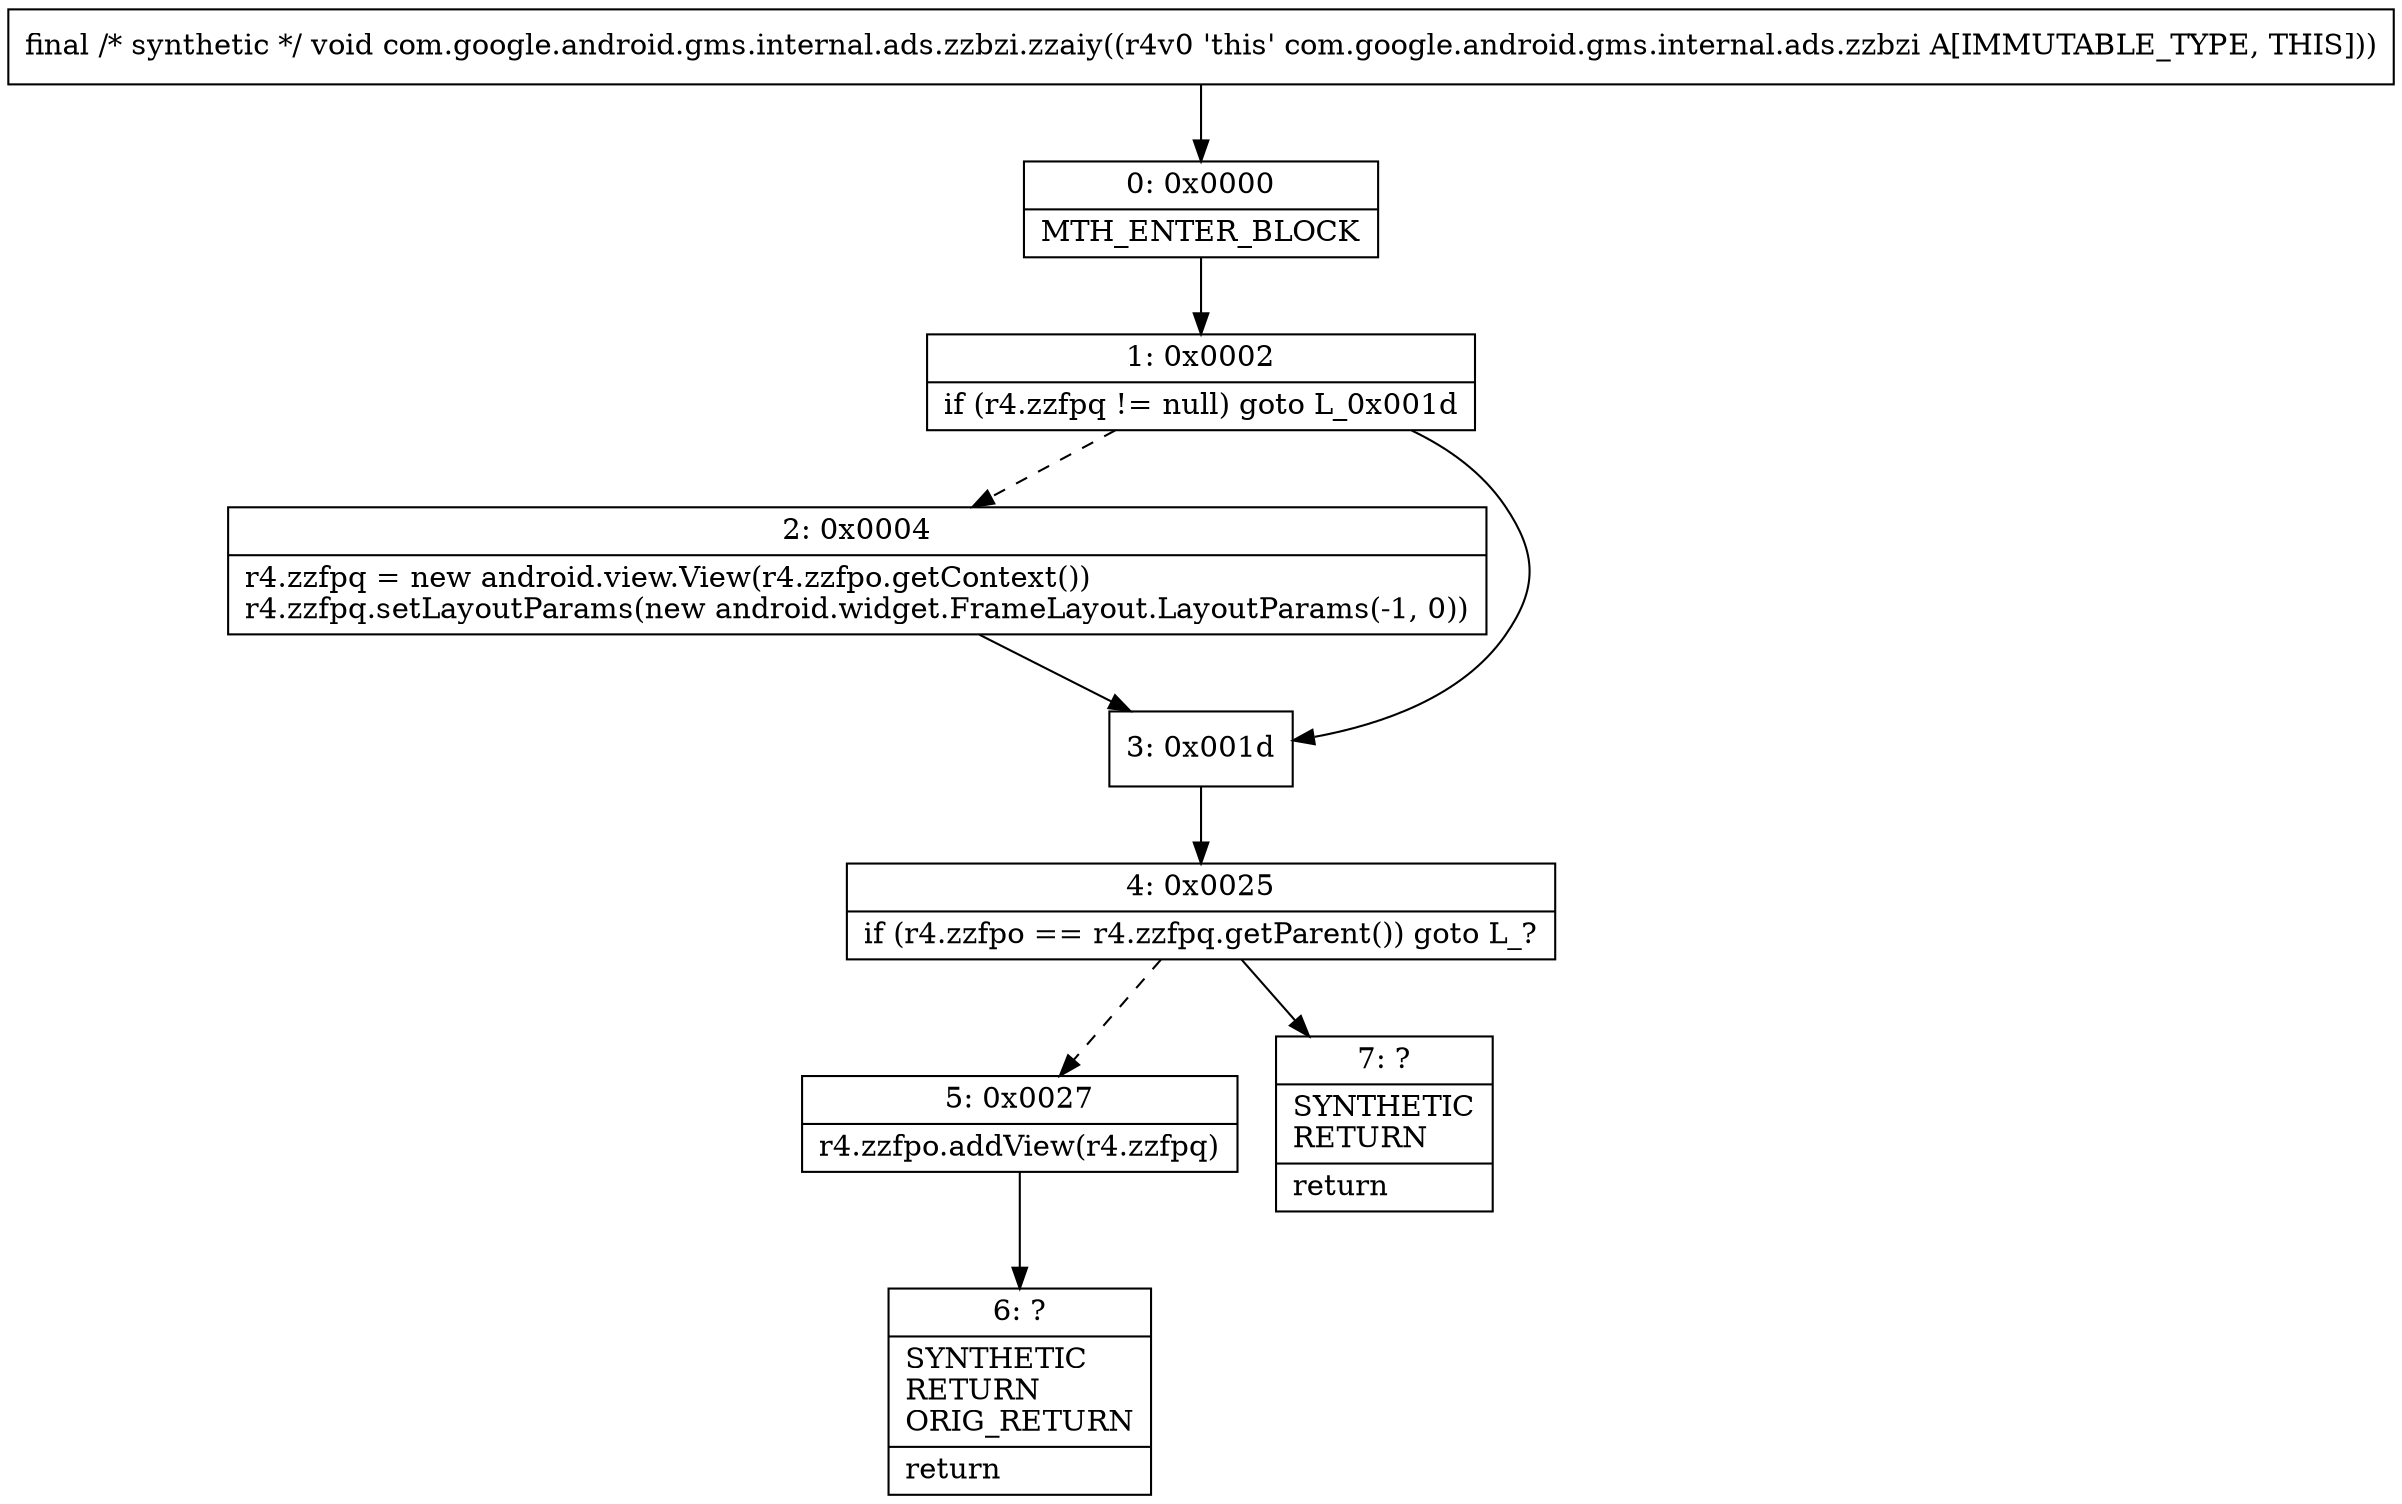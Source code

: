 digraph "CFG forcom.google.android.gms.internal.ads.zzbzi.zzaiy()V" {
Node_0 [shape=record,label="{0\:\ 0x0000|MTH_ENTER_BLOCK\l}"];
Node_1 [shape=record,label="{1\:\ 0x0002|if (r4.zzfpq != null) goto L_0x001d\l}"];
Node_2 [shape=record,label="{2\:\ 0x0004|r4.zzfpq = new android.view.View(r4.zzfpo.getContext())\lr4.zzfpq.setLayoutParams(new android.widget.FrameLayout.LayoutParams(\-1, 0))\l}"];
Node_3 [shape=record,label="{3\:\ 0x001d}"];
Node_4 [shape=record,label="{4\:\ 0x0025|if (r4.zzfpo == r4.zzfpq.getParent()) goto L_?\l}"];
Node_5 [shape=record,label="{5\:\ 0x0027|r4.zzfpo.addView(r4.zzfpq)\l}"];
Node_6 [shape=record,label="{6\:\ ?|SYNTHETIC\lRETURN\lORIG_RETURN\l|return\l}"];
Node_7 [shape=record,label="{7\:\ ?|SYNTHETIC\lRETURN\l|return\l}"];
MethodNode[shape=record,label="{final \/* synthetic *\/ void com.google.android.gms.internal.ads.zzbzi.zzaiy((r4v0 'this' com.google.android.gms.internal.ads.zzbzi A[IMMUTABLE_TYPE, THIS])) }"];
MethodNode -> Node_0;
Node_0 -> Node_1;
Node_1 -> Node_2[style=dashed];
Node_1 -> Node_3;
Node_2 -> Node_3;
Node_3 -> Node_4;
Node_4 -> Node_5[style=dashed];
Node_4 -> Node_7;
Node_5 -> Node_6;
}

